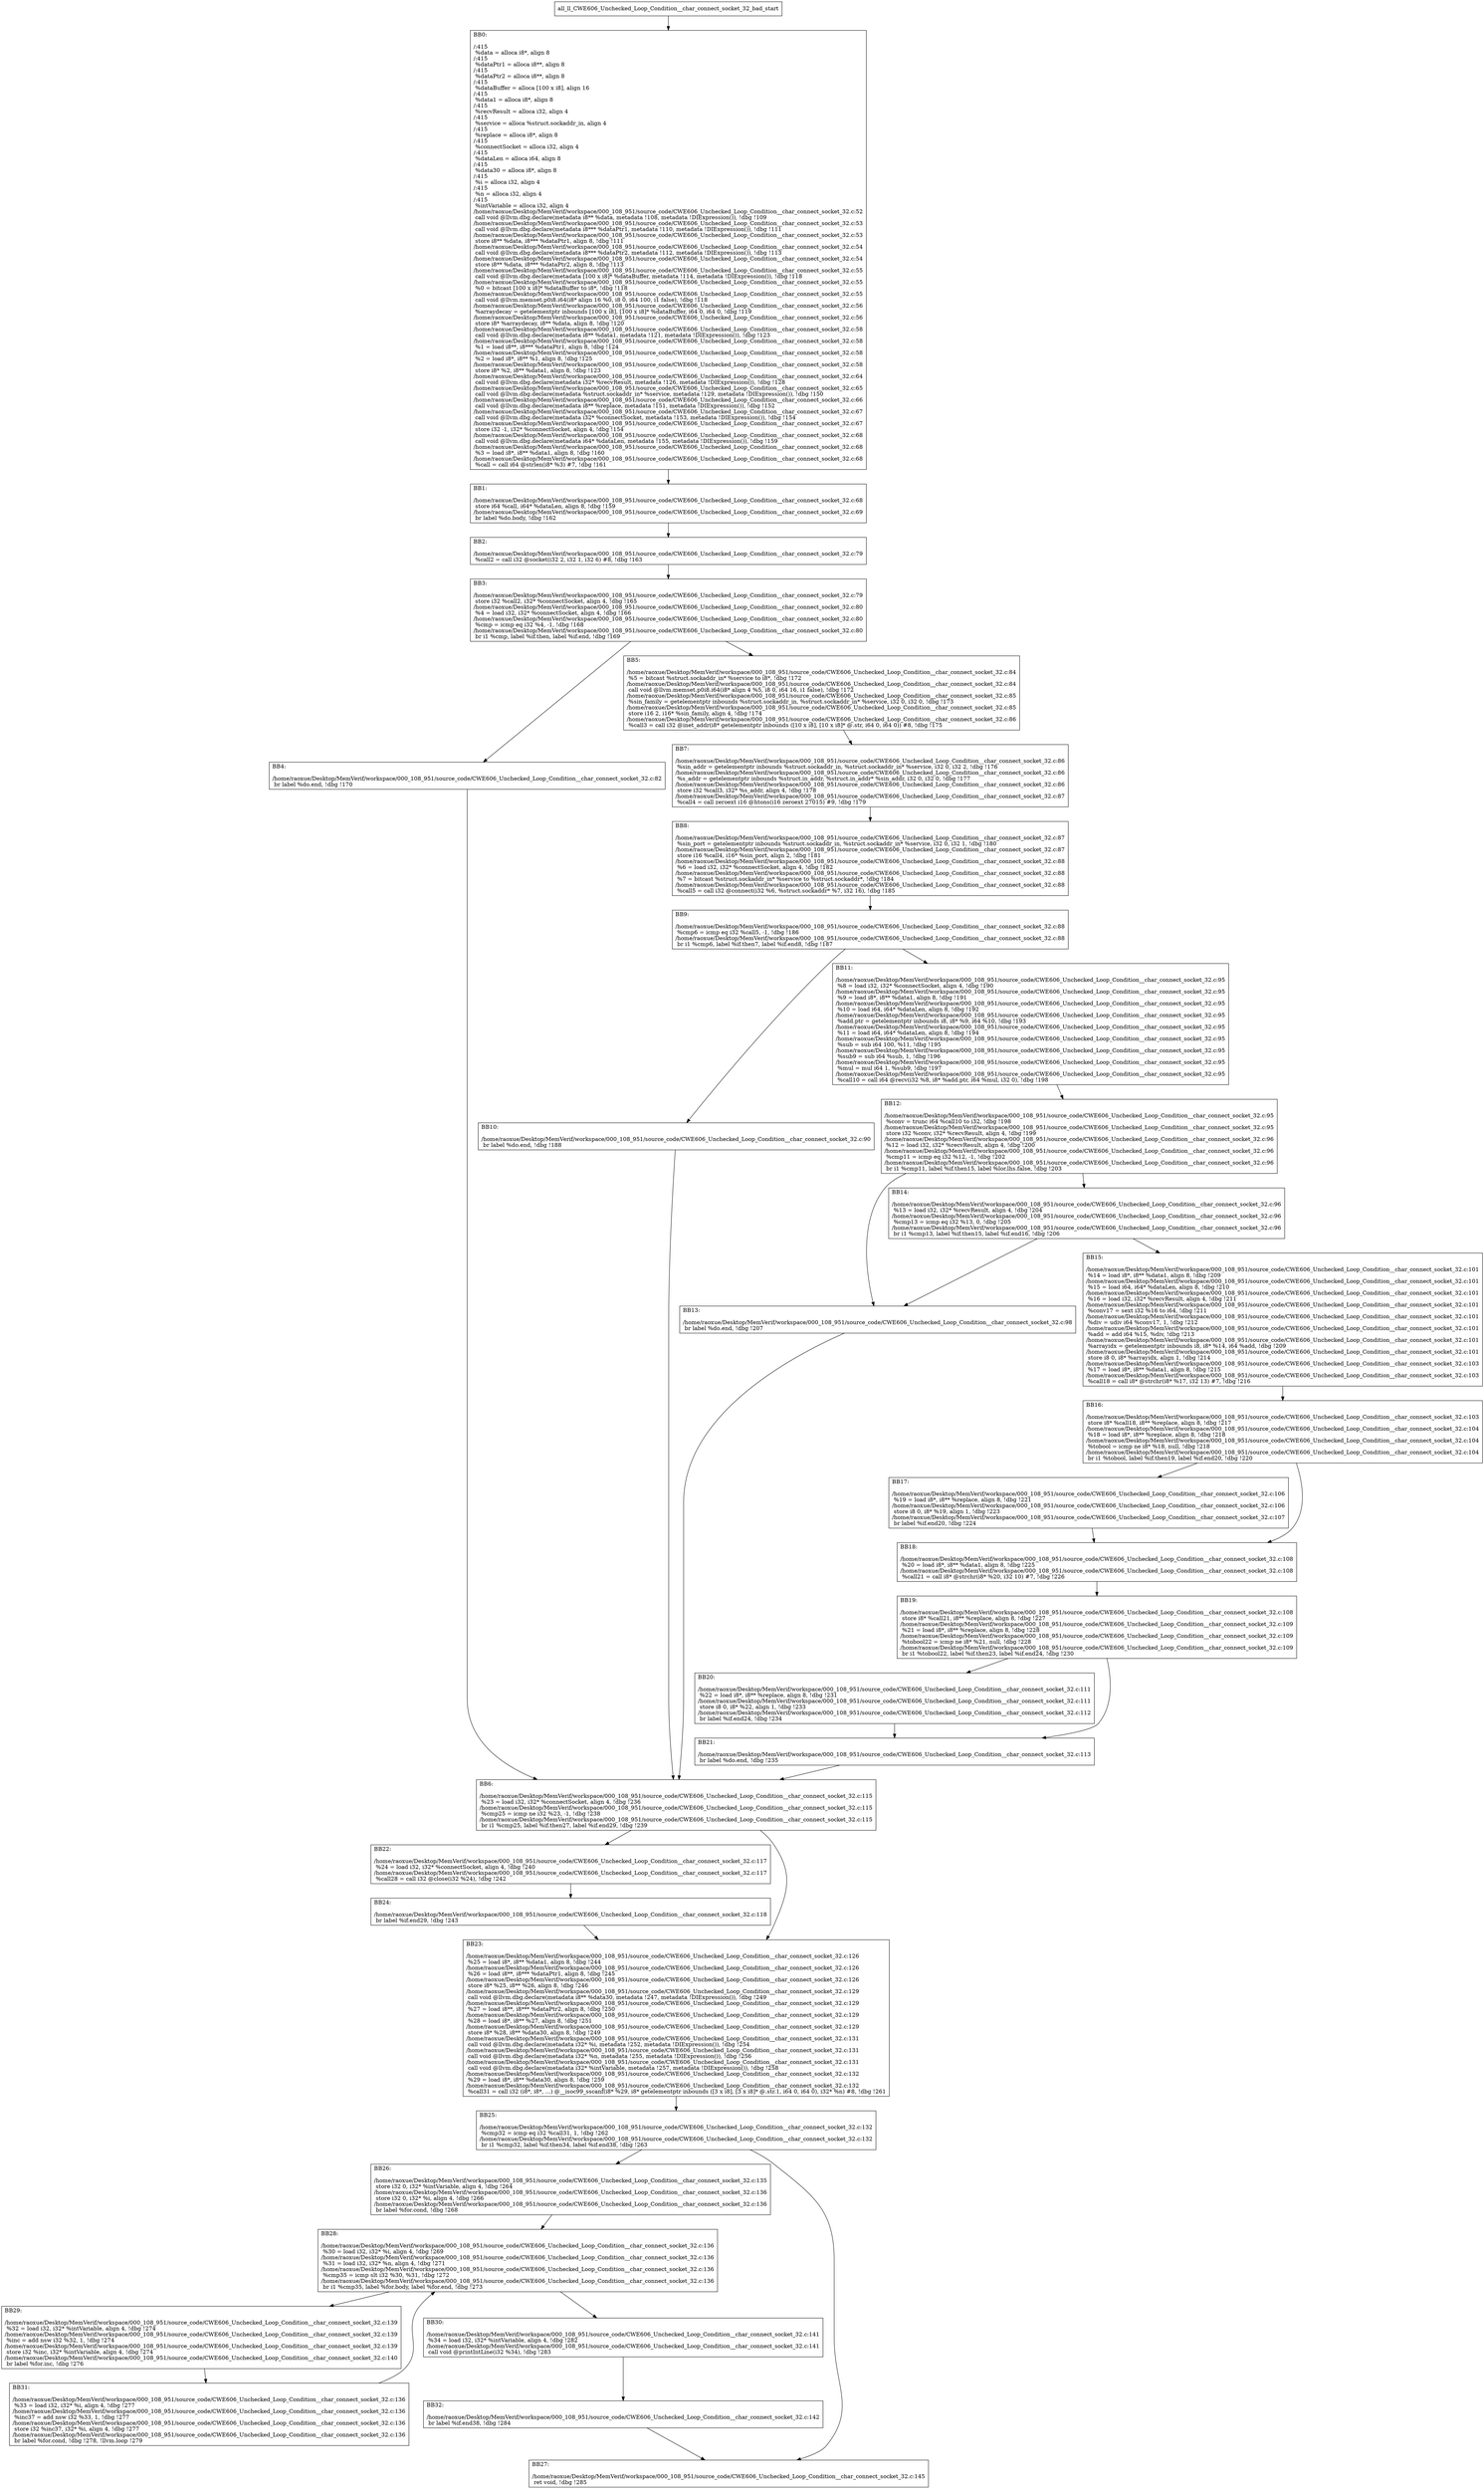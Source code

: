 digraph "CFG for'all_ll_CWE606_Unchecked_Loop_Condition__char_connect_socket_32_bad' function" {
	BBall_ll_CWE606_Unchecked_Loop_Condition__char_connect_socket_32_bad_start[shape=record,label="{all_ll_CWE606_Unchecked_Loop_Condition__char_connect_socket_32_bad_start}"];
	BBall_ll_CWE606_Unchecked_Loop_Condition__char_connect_socket_32_bad_start-> all_ll_CWE606_Unchecked_Loop_Condition__char_connect_socket_32_badBB0;
	all_ll_CWE606_Unchecked_Loop_Condition__char_connect_socket_32_badBB0 [shape=record, label="{BB0:\l\l/:415\l
  %data = alloca i8*, align 8\l
/:415\l
  %dataPtr1 = alloca i8**, align 8\l
/:415\l
  %dataPtr2 = alloca i8**, align 8\l
/:415\l
  %dataBuffer = alloca [100 x i8], align 16\l
/:415\l
  %data1 = alloca i8*, align 8\l
/:415\l
  %recvResult = alloca i32, align 4\l
/:415\l
  %service = alloca %struct.sockaddr_in, align 4\l
/:415\l
  %replace = alloca i8*, align 8\l
/:415\l
  %connectSocket = alloca i32, align 4\l
/:415\l
  %dataLen = alloca i64, align 8\l
/:415\l
  %data30 = alloca i8*, align 8\l
/:415\l
  %i = alloca i32, align 4\l
/:415\l
  %n = alloca i32, align 4\l
/:415\l
  %intVariable = alloca i32, align 4\l
/home/raoxue/Desktop/MemVerif/workspace/000_108_951/source_code/CWE606_Unchecked_Loop_Condition__char_connect_socket_32.c:52\l
  call void @llvm.dbg.declare(metadata i8** %data, metadata !108, metadata !DIExpression()), !dbg !109\l
/home/raoxue/Desktop/MemVerif/workspace/000_108_951/source_code/CWE606_Unchecked_Loop_Condition__char_connect_socket_32.c:53\l
  call void @llvm.dbg.declare(metadata i8*** %dataPtr1, metadata !110, metadata !DIExpression()), !dbg !111\l
/home/raoxue/Desktop/MemVerif/workspace/000_108_951/source_code/CWE606_Unchecked_Loop_Condition__char_connect_socket_32.c:53\l
  store i8** %data, i8*** %dataPtr1, align 8, !dbg !111\l
/home/raoxue/Desktop/MemVerif/workspace/000_108_951/source_code/CWE606_Unchecked_Loop_Condition__char_connect_socket_32.c:54\l
  call void @llvm.dbg.declare(metadata i8*** %dataPtr2, metadata !112, metadata !DIExpression()), !dbg !113\l
/home/raoxue/Desktop/MemVerif/workspace/000_108_951/source_code/CWE606_Unchecked_Loop_Condition__char_connect_socket_32.c:54\l
  store i8** %data, i8*** %dataPtr2, align 8, !dbg !113\l
/home/raoxue/Desktop/MemVerif/workspace/000_108_951/source_code/CWE606_Unchecked_Loop_Condition__char_connect_socket_32.c:55\l
  call void @llvm.dbg.declare(metadata [100 x i8]* %dataBuffer, metadata !114, metadata !DIExpression()), !dbg !118\l
/home/raoxue/Desktop/MemVerif/workspace/000_108_951/source_code/CWE606_Unchecked_Loop_Condition__char_connect_socket_32.c:55\l
  %0 = bitcast [100 x i8]* %dataBuffer to i8*, !dbg !118\l
/home/raoxue/Desktop/MemVerif/workspace/000_108_951/source_code/CWE606_Unchecked_Loop_Condition__char_connect_socket_32.c:55\l
  call void @llvm.memset.p0i8.i64(i8* align 16 %0, i8 0, i64 100, i1 false), !dbg !118\l
/home/raoxue/Desktop/MemVerif/workspace/000_108_951/source_code/CWE606_Unchecked_Loop_Condition__char_connect_socket_32.c:56\l
  %arraydecay = getelementptr inbounds [100 x i8], [100 x i8]* %dataBuffer, i64 0, i64 0, !dbg !119\l
/home/raoxue/Desktop/MemVerif/workspace/000_108_951/source_code/CWE606_Unchecked_Loop_Condition__char_connect_socket_32.c:56\l
  store i8* %arraydecay, i8** %data, align 8, !dbg !120\l
/home/raoxue/Desktop/MemVerif/workspace/000_108_951/source_code/CWE606_Unchecked_Loop_Condition__char_connect_socket_32.c:58\l
  call void @llvm.dbg.declare(metadata i8** %data1, metadata !121, metadata !DIExpression()), !dbg !123\l
/home/raoxue/Desktop/MemVerif/workspace/000_108_951/source_code/CWE606_Unchecked_Loop_Condition__char_connect_socket_32.c:58\l
  %1 = load i8**, i8*** %dataPtr1, align 8, !dbg !124\l
/home/raoxue/Desktop/MemVerif/workspace/000_108_951/source_code/CWE606_Unchecked_Loop_Condition__char_connect_socket_32.c:58\l
  %2 = load i8*, i8** %1, align 8, !dbg !125\l
/home/raoxue/Desktop/MemVerif/workspace/000_108_951/source_code/CWE606_Unchecked_Loop_Condition__char_connect_socket_32.c:58\l
  store i8* %2, i8** %data1, align 8, !dbg !123\l
/home/raoxue/Desktop/MemVerif/workspace/000_108_951/source_code/CWE606_Unchecked_Loop_Condition__char_connect_socket_32.c:64\l
  call void @llvm.dbg.declare(metadata i32* %recvResult, metadata !126, metadata !DIExpression()), !dbg !128\l
/home/raoxue/Desktop/MemVerif/workspace/000_108_951/source_code/CWE606_Unchecked_Loop_Condition__char_connect_socket_32.c:65\l
  call void @llvm.dbg.declare(metadata %struct.sockaddr_in* %service, metadata !129, metadata !DIExpression()), !dbg !150\l
/home/raoxue/Desktop/MemVerif/workspace/000_108_951/source_code/CWE606_Unchecked_Loop_Condition__char_connect_socket_32.c:66\l
  call void @llvm.dbg.declare(metadata i8** %replace, metadata !151, metadata !DIExpression()), !dbg !152\l
/home/raoxue/Desktop/MemVerif/workspace/000_108_951/source_code/CWE606_Unchecked_Loop_Condition__char_connect_socket_32.c:67\l
  call void @llvm.dbg.declare(metadata i32* %connectSocket, metadata !153, metadata !DIExpression()), !dbg !154\l
/home/raoxue/Desktop/MemVerif/workspace/000_108_951/source_code/CWE606_Unchecked_Loop_Condition__char_connect_socket_32.c:67\l
  store i32 -1, i32* %connectSocket, align 4, !dbg !154\l
/home/raoxue/Desktop/MemVerif/workspace/000_108_951/source_code/CWE606_Unchecked_Loop_Condition__char_connect_socket_32.c:68\l
  call void @llvm.dbg.declare(metadata i64* %dataLen, metadata !155, metadata !DIExpression()), !dbg !159\l
/home/raoxue/Desktop/MemVerif/workspace/000_108_951/source_code/CWE606_Unchecked_Loop_Condition__char_connect_socket_32.c:68\l
  %3 = load i8*, i8** %data1, align 8, !dbg !160\l
/home/raoxue/Desktop/MemVerif/workspace/000_108_951/source_code/CWE606_Unchecked_Loop_Condition__char_connect_socket_32.c:68\l
  %call = call i64 @strlen(i8* %3) #7, !dbg !161\l
}"];
	all_ll_CWE606_Unchecked_Loop_Condition__char_connect_socket_32_badBB0-> all_ll_CWE606_Unchecked_Loop_Condition__char_connect_socket_32_badBB1;
	all_ll_CWE606_Unchecked_Loop_Condition__char_connect_socket_32_badBB1 [shape=record, label="{BB1:\l\l/home/raoxue/Desktop/MemVerif/workspace/000_108_951/source_code/CWE606_Unchecked_Loop_Condition__char_connect_socket_32.c:68\l
  store i64 %call, i64* %dataLen, align 8, !dbg !159\l
/home/raoxue/Desktop/MemVerif/workspace/000_108_951/source_code/CWE606_Unchecked_Loop_Condition__char_connect_socket_32.c:69\l
  br label %do.body, !dbg !162\l
}"];
	all_ll_CWE606_Unchecked_Loop_Condition__char_connect_socket_32_badBB1-> all_ll_CWE606_Unchecked_Loop_Condition__char_connect_socket_32_badBB2;
	all_ll_CWE606_Unchecked_Loop_Condition__char_connect_socket_32_badBB2 [shape=record, label="{BB2:\l\l/home/raoxue/Desktop/MemVerif/workspace/000_108_951/source_code/CWE606_Unchecked_Loop_Condition__char_connect_socket_32.c:79\l
  %call2 = call i32 @socket(i32 2, i32 1, i32 6) #8, !dbg !163\l
}"];
	all_ll_CWE606_Unchecked_Loop_Condition__char_connect_socket_32_badBB2-> all_ll_CWE606_Unchecked_Loop_Condition__char_connect_socket_32_badBB3;
	all_ll_CWE606_Unchecked_Loop_Condition__char_connect_socket_32_badBB3 [shape=record, label="{BB3:\l\l/home/raoxue/Desktop/MemVerif/workspace/000_108_951/source_code/CWE606_Unchecked_Loop_Condition__char_connect_socket_32.c:79\l
  store i32 %call2, i32* %connectSocket, align 4, !dbg !165\l
/home/raoxue/Desktop/MemVerif/workspace/000_108_951/source_code/CWE606_Unchecked_Loop_Condition__char_connect_socket_32.c:80\l
  %4 = load i32, i32* %connectSocket, align 4, !dbg !166\l
/home/raoxue/Desktop/MemVerif/workspace/000_108_951/source_code/CWE606_Unchecked_Loop_Condition__char_connect_socket_32.c:80\l
  %cmp = icmp eq i32 %4, -1, !dbg !168\l
/home/raoxue/Desktop/MemVerif/workspace/000_108_951/source_code/CWE606_Unchecked_Loop_Condition__char_connect_socket_32.c:80\l
  br i1 %cmp, label %if.then, label %if.end, !dbg !169\l
}"];
	all_ll_CWE606_Unchecked_Loop_Condition__char_connect_socket_32_badBB3-> all_ll_CWE606_Unchecked_Loop_Condition__char_connect_socket_32_badBB4;
	all_ll_CWE606_Unchecked_Loop_Condition__char_connect_socket_32_badBB3-> all_ll_CWE606_Unchecked_Loop_Condition__char_connect_socket_32_badBB5;
	all_ll_CWE606_Unchecked_Loop_Condition__char_connect_socket_32_badBB4 [shape=record, label="{BB4:\l\l/home/raoxue/Desktop/MemVerif/workspace/000_108_951/source_code/CWE606_Unchecked_Loop_Condition__char_connect_socket_32.c:82\l
  br label %do.end, !dbg !170\l
}"];
	all_ll_CWE606_Unchecked_Loop_Condition__char_connect_socket_32_badBB4-> all_ll_CWE606_Unchecked_Loop_Condition__char_connect_socket_32_badBB6;
	all_ll_CWE606_Unchecked_Loop_Condition__char_connect_socket_32_badBB5 [shape=record, label="{BB5:\l\l/home/raoxue/Desktop/MemVerif/workspace/000_108_951/source_code/CWE606_Unchecked_Loop_Condition__char_connect_socket_32.c:84\l
  %5 = bitcast %struct.sockaddr_in* %service to i8*, !dbg !172\l
/home/raoxue/Desktop/MemVerif/workspace/000_108_951/source_code/CWE606_Unchecked_Loop_Condition__char_connect_socket_32.c:84\l
  call void @llvm.memset.p0i8.i64(i8* align 4 %5, i8 0, i64 16, i1 false), !dbg !172\l
/home/raoxue/Desktop/MemVerif/workspace/000_108_951/source_code/CWE606_Unchecked_Loop_Condition__char_connect_socket_32.c:85\l
  %sin_family = getelementptr inbounds %struct.sockaddr_in, %struct.sockaddr_in* %service, i32 0, i32 0, !dbg !173\l
/home/raoxue/Desktop/MemVerif/workspace/000_108_951/source_code/CWE606_Unchecked_Loop_Condition__char_connect_socket_32.c:85\l
  store i16 2, i16* %sin_family, align 4, !dbg !174\l
/home/raoxue/Desktop/MemVerif/workspace/000_108_951/source_code/CWE606_Unchecked_Loop_Condition__char_connect_socket_32.c:86\l
  %call3 = call i32 @inet_addr(i8* getelementptr inbounds ([10 x i8], [10 x i8]* @.str, i64 0, i64 0)) #8, !dbg !175\l
}"];
	all_ll_CWE606_Unchecked_Loop_Condition__char_connect_socket_32_badBB5-> all_ll_CWE606_Unchecked_Loop_Condition__char_connect_socket_32_badBB7;
	all_ll_CWE606_Unchecked_Loop_Condition__char_connect_socket_32_badBB7 [shape=record, label="{BB7:\l\l/home/raoxue/Desktop/MemVerif/workspace/000_108_951/source_code/CWE606_Unchecked_Loop_Condition__char_connect_socket_32.c:86\l
  %sin_addr = getelementptr inbounds %struct.sockaddr_in, %struct.sockaddr_in* %service, i32 0, i32 2, !dbg !176\l
/home/raoxue/Desktop/MemVerif/workspace/000_108_951/source_code/CWE606_Unchecked_Loop_Condition__char_connect_socket_32.c:86\l
  %s_addr = getelementptr inbounds %struct.in_addr, %struct.in_addr* %sin_addr, i32 0, i32 0, !dbg !177\l
/home/raoxue/Desktop/MemVerif/workspace/000_108_951/source_code/CWE606_Unchecked_Loop_Condition__char_connect_socket_32.c:86\l
  store i32 %call3, i32* %s_addr, align 4, !dbg !178\l
/home/raoxue/Desktop/MemVerif/workspace/000_108_951/source_code/CWE606_Unchecked_Loop_Condition__char_connect_socket_32.c:87\l
  %call4 = call zeroext i16 @htons(i16 zeroext 27015) #9, !dbg !179\l
}"];
	all_ll_CWE606_Unchecked_Loop_Condition__char_connect_socket_32_badBB7-> all_ll_CWE606_Unchecked_Loop_Condition__char_connect_socket_32_badBB8;
	all_ll_CWE606_Unchecked_Loop_Condition__char_connect_socket_32_badBB8 [shape=record, label="{BB8:\l\l/home/raoxue/Desktop/MemVerif/workspace/000_108_951/source_code/CWE606_Unchecked_Loop_Condition__char_connect_socket_32.c:87\l
  %sin_port = getelementptr inbounds %struct.sockaddr_in, %struct.sockaddr_in* %service, i32 0, i32 1, !dbg !180\l
/home/raoxue/Desktop/MemVerif/workspace/000_108_951/source_code/CWE606_Unchecked_Loop_Condition__char_connect_socket_32.c:87\l
  store i16 %call4, i16* %sin_port, align 2, !dbg !181\l
/home/raoxue/Desktop/MemVerif/workspace/000_108_951/source_code/CWE606_Unchecked_Loop_Condition__char_connect_socket_32.c:88\l
  %6 = load i32, i32* %connectSocket, align 4, !dbg !182\l
/home/raoxue/Desktop/MemVerif/workspace/000_108_951/source_code/CWE606_Unchecked_Loop_Condition__char_connect_socket_32.c:88\l
  %7 = bitcast %struct.sockaddr_in* %service to %struct.sockaddr*, !dbg !184\l
/home/raoxue/Desktop/MemVerif/workspace/000_108_951/source_code/CWE606_Unchecked_Loop_Condition__char_connect_socket_32.c:88\l
  %call5 = call i32 @connect(i32 %6, %struct.sockaddr* %7, i32 16), !dbg !185\l
}"];
	all_ll_CWE606_Unchecked_Loop_Condition__char_connect_socket_32_badBB8-> all_ll_CWE606_Unchecked_Loop_Condition__char_connect_socket_32_badBB9;
	all_ll_CWE606_Unchecked_Loop_Condition__char_connect_socket_32_badBB9 [shape=record, label="{BB9:\l\l/home/raoxue/Desktop/MemVerif/workspace/000_108_951/source_code/CWE606_Unchecked_Loop_Condition__char_connect_socket_32.c:88\l
  %cmp6 = icmp eq i32 %call5, -1, !dbg !186\l
/home/raoxue/Desktop/MemVerif/workspace/000_108_951/source_code/CWE606_Unchecked_Loop_Condition__char_connect_socket_32.c:88\l
  br i1 %cmp6, label %if.then7, label %if.end8, !dbg !187\l
}"];
	all_ll_CWE606_Unchecked_Loop_Condition__char_connect_socket_32_badBB9-> all_ll_CWE606_Unchecked_Loop_Condition__char_connect_socket_32_badBB10;
	all_ll_CWE606_Unchecked_Loop_Condition__char_connect_socket_32_badBB9-> all_ll_CWE606_Unchecked_Loop_Condition__char_connect_socket_32_badBB11;
	all_ll_CWE606_Unchecked_Loop_Condition__char_connect_socket_32_badBB10 [shape=record, label="{BB10:\l\l/home/raoxue/Desktop/MemVerif/workspace/000_108_951/source_code/CWE606_Unchecked_Loop_Condition__char_connect_socket_32.c:90\l
  br label %do.end, !dbg !188\l
}"];
	all_ll_CWE606_Unchecked_Loop_Condition__char_connect_socket_32_badBB10-> all_ll_CWE606_Unchecked_Loop_Condition__char_connect_socket_32_badBB6;
	all_ll_CWE606_Unchecked_Loop_Condition__char_connect_socket_32_badBB11 [shape=record, label="{BB11:\l\l/home/raoxue/Desktop/MemVerif/workspace/000_108_951/source_code/CWE606_Unchecked_Loop_Condition__char_connect_socket_32.c:95\l
  %8 = load i32, i32* %connectSocket, align 4, !dbg !190\l
/home/raoxue/Desktop/MemVerif/workspace/000_108_951/source_code/CWE606_Unchecked_Loop_Condition__char_connect_socket_32.c:95\l
  %9 = load i8*, i8** %data1, align 8, !dbg !191\l
/home/raoxue/Desktop/MemVerif/workspace/000_108_951/source_code/CWE606_Unchecked_Loop_Condition__char_connect_socket_32.c:95\l
  %10 = load i64, i64* %dataLen, align 8, !dbg !192\l
/home/raoxue/Desktop/MemVerif/workspace/000_108_951/source_code/CWE606_Unchecked_Loop_Condition__char_connect_socket_32.c:95\l
  %add.ptr = getelementptr inbounds i8, i8* %9, i64 %10, !dbg !193\l
/home/raoxue/Desktop/MemVerif/workspace/000_108_951/source_code/CWE606_Unchecked_Loop_Condition__char_connect_socket_32.c:95\l
  %11 = load i64, i64* %dataLen, align 8, !dbg !194\l
/home/raoxue/Desktop/MemVerif/workspace/000_108_951/source_code/CWE606_Unchecked_Loop_Condition__char_connect_socket_32.c:95\l
  %sub = sub i64 100, %11, !dbg !195\l
/home/raoxue/Desktop/MemVerif/workspace/000_108_951/source_code/CWE606_Unchecked_Loop_Condition__char_connect_socket_32.c:95\l
  %sub9 = sub i64 %sub, 1, !dbg !196\l
/home/raoxue/Desktop/MemVerif/workspace/000_108_951/source_code/CWE606_Unchecked_Loop_Condition__char_connect_socket_32.c:95\l
  %mul = mul i64 1, %sub9, !dbg !197\l
/home/raoxue/Desktop/MemVerif/workspace/000_108_951/source_code/CWE606_Unchecked_Loop_Condition__char_connect_socket_32.c:95\l
  %call10 = call i64 @recv(i32 %8, i8* %add.ptr, i64 %mul, i32 0), !dbg !198\l
}"];
	all_ll_CWE606_Unchecked_Loop_Condition__char_connect_socket_32_badBB11-> all_ll_CWE606_Unchecked_Loop_Condition__char_connect_socket_32_badBB12;
	all_ll_CWE606_Unchecked_Loop_Condition__char_connect_socket_32_badBB12 [shape=record, label="{BB12:\l\l/home/raoxue/Desktop/MemVerif/workspace/000_108_951/source_code/CWE606_Unchecked_Loop_Condition__char_connect_socket_32.c:95\l
  %conv = trunc i64 %call10 to i32, !dbg !198\l
/home/raoxue/Desktop/MemVerif/workspace/000_108_951/source_code/CWE606_Unchecked_Loop_Condition__char_connect_socket_32.c:95\l
  store i32 %conv, i32* %recvResult, align 4, !dbg !199\l
/home/raoxue/Desktop/MemVerif/workspace/000_108_951/source_code/CWE606_Unchecked_Loop_Condition__char_connect_socket_32.c:96\l
  %12 = load i32, i32* %recvResult, align 4, !dbg !200\l
/home/raoxue/Desktop/MemVerif/workspace/000_108_951/source_code/CWE606_Unchecked_Loop_Condition__char_connect_socket_32.c:96\l
  %cmp11 = icmp eq i32 %12, -1, !dbg !202\l
/home/raoxue/Desktop/MemVerif/workspace/000_108_951/source_code/CWE606_Unchecked_Loop_Condition__char_connect_socket_32.c:96\l
  br i1 %cmp11, label %if.then15, label %lor.lhs.false, !dbg !203\l
}"];
	all_ll_CWE606_Unchecked_Loop_Condition__char_connect_socket_32_badBB12-> all_ll_CWE606_Unchecked_Loop_Condition__char_connect_socket_32_badBB13;
	all_ll_CWE606_Unchecked_Loop_Condition__char_connect_socket_32_badBB12-> all_ll_CWE606_Unchecked_Loop_Condition__char_connect_socket_32_badBB14;
	all_ll_CWE606_Unchecked_Loop_Condition__char_connect_socket_32_badBB14 [shape=record, label="{BB14:\l\l/home/raoxue/Desktop/MemVerif/workspace/000_108_951/source_code/CWE606_Unchecked_Loop_Condition__char_connect_socket_32.c:96\l
  %13 = load i32, i32* %recvResult, align 4, !dbg !204\l
/home/raoxue/Desktop/MemVerif/workspace/000_108_951/source_code/CWE606_Unchecked_Loop_Condition__char_connect_socket_32.c:96\l
  %cmp13 = icmp eq i32 %13, 0, !dbg !205\l
/home/raoxue/Desktop/MemVerif/workspace/000_108_951/source_code/CWE606_Unchecked_Loop_Condition__char_connect_socket_32.c:96\l
  br i1 %cmp13, label %if.then15, label %if.end16, !dbg !206\l
}"];
	all_ll_CWE606_Unchecked_Loop_Condition__char_connect_socket_32_badBB14-> all_ll_CWE606_Unchecked_Loop_Condition__char_connect_socket_32_badBB13;
	all_ll_CWE606_Unchecked_Loop_Condition__char_connect_socket_32_badBB14-> all_ll_CWE606_Unchecked_Loop_Condition__char_connect_socket_32_badBB15;
	all_ll_CWE606_Unchecked_Loop_Condition__char_connect_socket_32_badBB13 [shape=record, label="{BB13:\l\l/home/raoxue/Desktop/MemVerif/workspace/000_108_951/source_code/CWE606_Unchecked_Loop_Condition__char_connect_socket_32.c:98\l
  br label %do.end, !dbg !207\l
}"];
	all_ll_CWE606_Unchecked_Loop_Condition__char_connect_socket_32_badBB13-> all_ll_CWE606_Unchecked_Loop_Condition__char_connect_socket_32_badBB6;
	all_ll_CWE606_Unchecked_Loop_Condition__char_connect_socket_32_badBB15 [shape=record, label="{BB15:\l\l/home/raoxue/Desktop/MemVerif/workspace/000_108_951/source_code/CWE606_Unchecked_Loop_Condition__char_connect_socket_32.c:101\l
  %14 = load i8*, i8** %data1, align 8, !dbg !209\l
/home/raoxue/Desktop/MemVerif/workspace/000_108_951/source_code/CWE606_Unchecked_Loop_Condition__char_connect_socket_32.c:101\l
  %15 = load i64, i64* %dataLen, align 8, !dbg !210\l
/home/raoxue/Desktop/MemVerif/workspace/000_108_951/source_code/CWE606_Unchecked_Loop_Condition__char_connect_socket_32.c:101\l
  %16 = load i32, i32* %recvResult, align 4, !dbg !211\l
/home/raoxue/Desktop/MemVerif/workspace/000_108_951/source_code/CWE606_Unchecked_Loop_Condition__char_connect_socket_32.c:101\l
  %conv17 = sext i32 %16 to i64, !dbg !211\l
/home/raoxue/Desktop/MemVerif/workspace/000_108_951/source_code/CWE606_Unchecked_Loop_Condition__char_connect_socket_32.c:101\l
  %div = udiv i64 %conv17, 1, !dbg !212\l
/home/raoxue/Desktop/MemVerif/workspace/000_108_951/source_code/CWE606_Unchecked_Loop_Condition__char_connect_socket_32.c:101\l
  %add = add i64 %15, %div, !dbg !213\l
/home/raoxue/Desktop/MemVerif/workspace/000_108_951/source_code/CWE606_Unchecked_Loop_Condition__char_connect_socket_32.c:101\l
  %arrayidx = getelementptr inbounds i8, i8* %14, i64 %add, !dbg !209\l
/home/raoxue/Desktop/MemVerif/workspace/000_108_951/source_code/CWE606_Unchecked_Loop_Condition__char_connect_socket_32.c:101\l
  store i8 0, i8* %arrayidx, align 1, !dbg !214\l
/home/raoxue/Desktop/MemVerif/workspace/000_108_951/source_code/CWE606_Unchecked_Loop_Condition__char_connect_socket_32.c:103\l
  %17 = load i8*, i8** %data1, align 8, !dbg !215\l
/home/raoxue/Desktop/MemVerif/workspace/000_108_951/source_code/CWE606_Unchecked_Loop_Condition__char_connect_socket_32.c:103\l
  %call18 = call i8* @strchr(i8* %17, i32 13) #7, !dbg !216\l
}"];
	all_ll_CWE606_Unchecked_Loop_Condition__char_connect_socket_32_badBB15-> all_ll_CWE606_Unchecked_Loop_Condition__char_connect_socket_32_badBB16;
	all_ll_CWE606_Unchecked_Loop_Condition__char_connect_socket_32_badBB16 [shape=record, label="{BB16:\l\l/home/raoxue/Desktop/MemVerif/workspace/000_108_951/source_code/CWE606_Unchecked_Loop_Condition__char_connect_socket_32.c:103\l
  store i8* %call18, i8** %replace, align 8, !dbg !217\l
/home/raoxue/Desktop/MemVerif/workspace/000_108_951/source_code/CWE606_Unchecked_Loop_Condition__char_connect_socket_32.c:104\l
  %18 = load i8*, i8** %replace, align 8, !dbg !218\l
/home/raoxue/Desktop/MemVerif/workspace/000_108_951/source_code/CWE606_Unchecked_Loop_Condition__char_connect_socket_32.c:104\l
  %tobool = icmp ne i8* %18, null, !dbg !218\l
/home/raoxue/Desktop/MemVerif/workspace/000_108_951/source_code/CWE606_Unchecked_Loop_Condition__char_connect_socket_32.c:104\l
  br i1 %tobool, label %if.then19, label %if.end20, !dbg !220\l
}"];
	all_ll_CWE606_Unchecked_Loop_Condition__char_connect_socket_32_badBB16-> all_ll_CWE606_Unchecked_Loop_Condition__char_connect_socket_32_badBB17;
	all_ll_CWE606_Unchecked_Loop_Condition__char_connect_socket_32_badBB16-> all_ll_CWE606_Unchecked_Loop_Condition__char_connect_socket_32_badBB18;
	all_ll_CWE606_Unchecked_Loop_Condition__char_connect_socket_32_badBB17 [shape=record, label="{BB17:\l\l/home/raoxue/Desktop/MemVerif/workspace/000_108_951/source_code/CWE606_Unchecked_Loop_Condition__char_connect_socket_32.c:106\l
  %19 = load i8*, i8** %replace, align 8, !dbg !221\l
/home/raoxue/Desktop/MemVerif/workspace/000_108_951/source_code/CWE606_Unchecked_Loop_Condition__char_connect_socket_32.c:106\l
  store i8 0, i8* %19, align 1, !dbg !223\l
/home/raoxue/Desktop/MemVerif/workspace/000_108_951/source_code/CWE606_Unchecked_Loop_Condition__char_connect_socket_32.c:107\l
  br label %if.end20, !dbg !224\l
}"];
	all_ll_CWE606_Unchecked_Loop_Condition__char_connect_socket_32_badBB17-> all_ll_CWE606_Unchecked_Loop_Condition__char_connect_socket_32_badBB18;
	all_ll_CWE606_Unchecked_Loop_Condition__char_connect_socket_32_badBB18 [shape=record, label="{BB18:\l\l/home/raoxue/Desktop/MemVerif/workspace/000_108_951/source_code/CWE606_Unchecked_Loop_Condition__char_connect_socket_32.c:108\l
  %20 = load i8*, i8** %data1, align 8, !dbg !225\l
/home/raoxue/Desktop/MemVerif/workspace/000_108_951/source_code/CWE606_Unchecked_Loop_Condition__char_connect_socket_32.c:108\l
  %call21 = call i8* @strchr(i8* %20, i32 10) #7, !dbg !226\l
}"];
	all_ll_CWE606_Unchecked_Loop_Condition__char_connect_socket_32_badBB18-> all_ll_CWE606_Unchecked_Loop_Condition__char_connect_socket_32_badBB19;
	all_ll_CWE606_Unchecked_Loop_Condition__char_connect_socket_32_badBB19 [shape=record, label="{BB19:\l\l/home/raoxue/Desktop/MemVerif/workspace/000_108_951/source_code/CWE606_Unchecked_Loop_Condition__char_connect_socket_32.c:108\l
  store i8* %call21, i8** %replace, align 8, !dbg !227\l
/home/raoxue/Desktop/MemVerif/workspace/000_108_951/source_code/CWE606_Unchecked_Loop_Condition__char_connect_socket_32.c:109\l
  %21 = load i8*, i8** %replace, align 8, !dbg !228\l
/home/raoxue/Desktop/MemVerif/workspace/000_108_951/source_code/CWE606_Unchecked_Loop_Condition__char_connect_socket_32.c:109\l
  %tobool22 = icmp ne i8* %21, null, !dbg !228\l
/home/raoxue/Desktop/MemVerif/workspace/000_108_951/source_code/CWE606_Unchecked_Loop_Condition__char_connect_socket_32.c:109\l
  br i1 %tobool22, label %if.then23, label %if.end24, !dbg !230\l
}"];
	all_ll_CWE606_Unchecked_Loop_Condition__char_connect_socket_32_badBB19-> all_ll_CWE606_Unchecked_Loop_Condition__char_connect_socket_32_badBB20;
	all_ll_CWE606_Unchecked_Loop_Condition__char_connect_socket_32_badBB19-> all_ll_CWE606_Unchecked_Loop_Condition__char_connect_socket_32_badBB21;
	all_ll_CWE606_Unchecked_Loop_Condition__char_connect_socket_32_badBB20 [shape=record, label="{BB20:\l\l/home/raoxue/Desktop/MemVerif/workspace/000_108_951/source_code/CWE606_Unchecked_Loop_Condition__char_connect_socket_32.c:111\l
  %22 = load i8*, i8** %replace, align 8, !dbg !231\l
/home/raoxue/Desktop/MemVerif/workspace/000_108_951/source_code/CWE606_Unchecked_Loop_Condition__char_connect_socket_32.c:111\l
  store i8 0, i8* %22, align 1, !dbg !233\l
/home/raoxue/Desktop/MemVerif/workspace/000_108_951/source_code/CWE606_Unchecked_Loop_Condition__char_connect_socket_32.c:112\l
  br label %if.end24, !dbg !234\l
}"];
	all_ll_CWE606_Unchecked_Loop_Condition__char_connect_socket_32_badBB20-> all_ll_CWE606_Unchecked_Loop_Condition__char_connect_socket_32_badBB21;
	all_ll_CWE606_Unchecked_Loop_Condition__char_connect_socket_32_badBB21 [shape=record, label="{BB21:\l\l/home/raoxue/Desktop/MemVerif/workspace/000_108_951/source_code/CWE606_Unchecked_Loop_Condition__char_connect_socket_32.c:113\l
  br label %do.end, !dbg !235\l
}"];
	all_ll_CWE606_Unchecked_Loop_Condition__char_connect_socket_32_badBB21-> all_ll_CWE606_Unchecked_Loop_Condition__char_connect_socket_32_badBB6;
	all_ll_CWE606_Unchecked_Loop_Condition__char_connect_socket_32_badBB6 [shape=record, label="{BB6:\l\l/home/raoxue/Desktop/MemVerif/workspace/000_108_951/source_code/CWE606_Unchecked_Loop_Condition__char_connect_socket_32.c:115\l
  %23 = load i32, i32* %connectSocket, align 4, !dbg !236\l
/home/raoxue/Desktop/MemVerif/workspace/000_108_951/source_code/CWE606_Unchecked_Loop_Condition__char_connect_socket_32.c:115\l
  %cmp25 = icmp ne i32 %23, -1, !dbg !238\l
/home/raoxue/Desktop/MemVerif/workspace/000_108_951/source_code/CWE606_Unchecked_Loop_Condition__char_connect_socket_32.c:115\l
  br i1 %cmp25, label %if.then27, label %if.end29, !dbg !239\l
}"];
	all_ll_CWE606_Unchecked_Loop_Condition__char_connect_socket_32_badBB6-> all_ll_CWE606_Unchecked_Loop_Condition__char_connect_socket_32_badBB22;
	all_ll_CWE606_Unchecked_Loop_Condition__char_connect_socket_32_badBB6-> all_ll_CWE606_Unchecked_Loop_Condition__char_connect_socket_32_badBB23;
	all_ll_CWE606_Unchecked_Loop_Condition__char_connect_socket_32_badBB22 [shape=record, label="{BB22:\l\l/home/raoxue/Desktop/MemVerif/workspace/000_108_951/source_code/CWE606_Unchecked_Loop_Condition__char_connect_socket_32.c:117\l
  %24 = load i32, i32* %connectSocket, align 4, !dbg !240\l
/home/raoxue/Desktop/MemVerif/workspace/000_108_951/source_code/CWE606_Unchecked_Loop_Condition__char_connect_socket_32.c:117\l
  %call28 = call i32 @close(i32 %24), !dbg !242\l
}"];
	all_ll_CWE606_Unchecked_Loop_Condition__char_connect_socket_32_badBB22-> all_ll_CWE606_Unchecked_Loop_Condition__char_connect_socket_32_badBB24;
	all_ll_CWE606_Unchecked_Loop_Condition__char_connect_socket_32_badBB24 [shape=record, label="{BB24:\l\l/home/raoxue/Desktop/MemVerif/workspace/000_108_951/source_code/CWE606_Unchecked_Loop_Condition__char_connect_socket_32.c:118\l
  br label %if.end29, !dbg !243\l
}"];
	all_ll_CWE606_Unchecked_Loop_Condition__char_connect_socket_32_badBB24-> all_ll_CWE606_Unchecked_Loop_Condition__char_connect_socket_32_badBB23;
	all_ll_CWE606_Unchecked_Loop_Condition__char_connect_socket_32_badBB23 [shape=record, label="{BB23:\l\l/home/raoxue/Desktop/MemVerif/workspace/000_108_951/source_code/CWE606_Unchecked_Loop_Condition__char_connect_socket_32.c:126\l
  %25 = load i8*, i8** %data1, align 8, !dbg !244\l
/home/raoxue/Desktop/MemVerif/workspace/000_108_951/source_code/CWE606_Unchecked_Loop_Condition__char_connect_socket_32.c:126\l
  %26 = load i8**, i8*** %dataPtr1, align 8, !dbg !245\l
/home/raoxue/Desktop/MemVerif/workspace/000_108_951/source_code/CWE606_Unchecked_Loop_Condition__char_connect_socket_32.c:126\l
  store i8* %25, i8** %26, align 8, !dbg !246\l
/home/raoxue/Desktop/MemVerif/workspace/000_108_951/source_code/CWE606_Unchecked_Loop_Condition__char_connect_socket_32.c:129\l
  call void @llvm.dbg.declare(metadata i8** %data30, metadata !247, metadata !DIExpression()), !dbg !249\l
/home/raoxue/Desktop/MemVerif/workspace/000_108_951/source_code/CWE606_Unchecked_Loop_Condition__char_connect_socket_32.c:129\l
  %27 = load i8**, i8*** %dataPtr2, align 8, !dbg !250\l
/home/raoxue/Desktop/MemVerif/workspace/000_108_951/source_code/CWE606_Unchecked_Loop_Condition__char_connect_socket_32.c:129\l
  %28 = load i8*, i8** %27, align 8, !dbg !251\l
/home/raoxue/Desktop/MemVerif/workspace/000_108_951/source_code/CWE606_Unchecked_Loop_Condition__char_connect_socket_32.c:129\l
  store i8* %28, i8** %data30, align 8, !dbg !249\l
/home/raoxue/Desktop/MemVerif/workspace/000_108_951/source_code/CWE606_Unchecked_Loop_Condition__char_connect_socket_32.c:131\l
  call void @llvm.dbg.declare(metadata i32* %i, metadata !252, metadata !DIExpression()), !dbg !254\l
/home/raoxue/Desktop/MemVerif/workspace/000_108_951/source_code/CWE606_Unchecked_Loop_Condition__char_connect_socket_32.c:131\l
  call void @llvm.dbg.declare(metadata i32* %n, metadata !255, metadata !DIExpression()), !dbg !256\l
/home/raoxue/Desktop/MemVerif/workspace/000_108_951/source_code/CWE606_Unchecked_Loop_Condition__char_connect_socket_32.c:131\l
  call void @llvm.dbg.declare(metadata i32* %intVariable, metadata !257, metadata !DIExpression()), !dbg !258\l
/home/raoxue/Desktop/MemVerif/workspace/000_108_951/source_code/CWE606_Unchecked_Loop_Condition__char_connect_socket_32.c:132\l
  %29 = load i8*, i8** %data30, align 8, !dbg !259\l
/home/raoxue/Desktop/MemVerif/workspace/000_108_951/source_code/CWE606_Unchecked_Loop_Condition__char_connect_socket_32.c:132\l
  %call31 = call i32 (i8*, i8*, ...) @__isoc99_sscanf(i8* %29, i8* getelementptr inbounds ([3 x i8], [3 x i8]* @.str.1, i64 0, i64 0), i32* %n) #8, !dbg !261\l
}"];
	all_ll_CWE606_Unchecked_Loop_Condition__char_connect_socket_32_badBB23-> all_ll_CWE606_Unchecked_Loop_Condition__char_connect_socket_32_badBB25;
	all_ll_CWE606_Unchecked_Loop_Condition__char_connect_socket_32_badBB25 [shape=record, label="{BB25:\l\l/home/raoxue/Desktop/MemVerif/workspace/000_108_951/source_code/CWE606_Unchecked_Loop_Condition__char_connect_socket_32.c:132\l
  %cmp32 = icmp eq i32 %call31, 1, !dbg !262\l
/home/raoxue/Desktop/MemVerif/workspace/000_108_951/source_code/CWE606_Unchecked_Loop_Condition__char_connect_socket_32.c:132\l
  br i1 %cmp32, label %if.then34, label %if.end38, !dbg !263\l
}"];
	all_ll_CWE606_Unchecked_Loop_Condition__char_connect_socket_32_badBB25-> all_ll_CWE606_Unchecked_Loop_Condition__char_connect_socket_32_badBB26;
	all_ll_CWE606_Unchecked_Loop_Condition__char_connect_socket_32_badBB25-> all_ll_CWE606_Unchecked_Loop_Condition__char_connect_socket_32_badBB27;
	all_ll_CWE606_Unchecked_Loop_Condition__char_connect_socket_32_badBB26 [shape=record, label="{BB26:\l\l/home/raoxue/Desktop/MemVerif/workspace/000_108_951/source_code/CWE606_Unchecked_Loop_Condition__char_connect_socket_32.c:135\l
  store i32 0, i32* %intVariable, align 4, !dbg !264\l
/home/raoxue/Desktop/MemVerif/workspace/000_108_951/source_code/CWE606_Unchecked_Loop_Condition__char_connect_socket_32.c:136\l
  store i32 0, i32* %i, align 4, !dbg !266\l
/home/raoxue/Desktop/MemVerif/workspace/000_108_951/source_code/CWE606_Unchecked_Loop_Condition__char_connect_socket_32.c:136\l
  br label %for.cond, !dbg !268\l
}"];
	all_ll_CWE606_Unchecked_Loop_Condition__char_connect_socket_32_badBB26-> all_ll_CWE606_Unchecked_Loop_Condition__char_connect_socket_32_badBB28;
	all_ll_CWE606_Unchecked_Loop_Condition__char_connect_socket_32_badBB28 [shape=record, label="{BB28:\l\l/home/raoxue/Desktop/MemVerif/workspace/000_108_951/source_code/CWE606_Unchecked_Loop_Condition__char_connect_socket_32.c:136\l
  %30 = load i32, i32* %i, align 4, !dbg !269\l
/home/raoxue/Desktop/MemVerif/workspace/000_108_951/source_code/CWE606_Unchecked_Loop_Condition__char_connect_socket_32.c:136\l
  %31 = load i32, i32* %n, align 4, !dbg !271\l
/home/raoxue/Desktop/MemVerif/workspace/000_108_951/source_code/CWE606_Unchecked_Loop_Condition__char_connect_socket_32.c:136\l
  %cmp35 = icmp slt i32 %30, %31, !dbg !272\l
/home/raoxue/Desktop/MemVerif/workspace/000_108_951/source_code/CWE606_Unchecked_Loop_Condition__char_connect_socket_32.c:136\l
  br i1 %cmp35, label %for.body, label %for.end, !dbg !273\l
}"];
	all_ll_CWE606_Unchecked_Loop_Condition__char_connect_socket_32_badBB28-> all_ll_CWE606_Unchecked_Loop_Condition__char_connect_socket_32_badBB29;
	all_ll_CWE606_Unchecked_Loop_Condition__char_connect_socket_32_badBB28-> all_ll_CWE606_Unchecked_Loop_Condition__char_connect_socket_32_badBB30;
	all_ll_CWE606_Unchecked_Loop_Condition__char_connect_socket_32_badBB29 [shape=record, label="{BB29:\l\l/home/raoxue/Desktop/MemVerif/workspace/000_108_951/source_code/CWE606_Unchecked_Loop_Condition__char_connect_socket_32.c:139\l
  %32 = load i32, i32* %intVariable, align 4, !dbg !274\l
/home/raoxue/Desktop/MemVerif/workspace/000_108_951/source_code/CWE606_Unchecked_Loop_Condition__char_connect_socket_32.c:139\l
  %inc = add nsw i32 %32, 1, !dbg !274\l
/home/raoxue/Desktop/MemVerif/workspace/000_108_951/source_code/CWE606_Unchecked_Loop_Condition__char_connect_socket_32.c:139\l
  store i32 %inc, i32* %intVariable, align 4, !dbg !274\l
/home/raoxue/Desktop/MemVerif/workspace/000_108_951/source_code/CWE606_Unchecked_Loop_Condition__char_connect_socket_32.c:140\l
  br label %for.inc, !dbg !276\l
}"];
	all_ll_CWE606_Unchecked_Loop_Condition__char_connect_socket_32_badBB29-> all_ll_CWE606_Unchecked_Loop_Condition__char_connect_socket_32_badBB31;
	all_ll_CWE606_Unchecked_Loop_Condition__char_connect_socket_32_badBB31 [shape=record, label="{BB31:\l\l/home/raoxue/Desktop/MemVerif/workspace/000_108_951/source_code/CWE606_Unchecked_Loop_Condition__char_connect_socket_32.c:136\l
  %33 = load i32, i32* %i, align 4, !dbg !277\l
/home/raoxue/Desktop/MemVerif/workspace/000_108_951/source_code/CWE606_Unchecked_Loop_Condition__char_connect_socket_32.c:136\l
  %inc37 = add nsw i32 %33, 1, !dbg !277\l
/home/raoxue/Desktop/MemVerif/workspace/000_108_951/source_code/CWE606_Unchecked_Loop_Condition__char_connect_socket_32.c:136\l
  store i32 %inc37, i32* %i, align 4, !dbg !277\l
/home/raoxue/Desktop/MemVerif/workspace/000_108_951/source_code/CWE606_Unchecked_Loop_Condition__char_connect_socket_32.c:136\l
  br label %for.cond, !dbg !278, !llvm.loop !279\l
}"];
	all_ll_CWE606_Unchecked_Loop_Condition__char_connect_socket_32_badBB31-> all_ll_CWE606_Unchecked_Loop_Condition__char_connect_socket_32_badBB28;
	all_ll_CWE606_Unchecked_Loop_Condition__char_connect_socket_32_badBB30 [shape=record, label="{BB30:\l\l/home/raoxue/Desktop/MemVerif/workspace/000_108_951/source_code/CWE606_Unchecked_Loop_Condition__char_connect_socket_32.c:141\l
  %34 = load i32, i32* %intVariable, align 4, !dbg !282\l
/home/raoxue/Desktop/MemVerif/workspace/000_108_951/source_code/CWE606_Unchecked_Loop_Condition__char_connect_socket_32.c:141\l
  call void @printIntLine(i32 %34), !dbg !283\l
}"];
	all_ll_CWE606_Unchecked_Loop_Condition__char_connect_socket_32_badBB30-> all_ll_CWE606_Unchecked_Loop_Condition__char_connect_socket_32_badBB32;
	all_ll_CWE606_Unchecked_Loop_Condition__char_connect_socket_32_badBB32 [shape=record, label="{BB32:\l\l/home/raoxue/Desktop/MemVerif/workspace/000_108_951/source_code/CWE606_Unchecked_Loop_Condition__char_connect_socket_32.c:142\l
  br label %if.end38, !dbg !284\l
}"];
	all_ll_CWE606_Unchecked_Loop_Condition__char_connect_socket_32_badBB32-> all_ll_CWE606_Unchecked_Loop_Condition__char_connect_socket_32_badBB27;
	all_ll_CWE606_Unchecked_Loop_Condition__char_connect_socket_32_badBB27 [shape=record, label="{BB27:\l\l/home/raoxue/Desktop/MemVerif/workspace/000_108_951/source_code/CWE606_Unchecked_Loop_Condition__char_connect_socket_32.c:145\l
  ret void, !dbg !285\l
}"];
}

